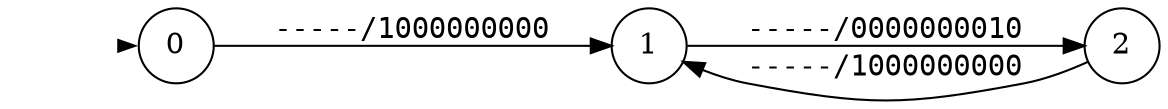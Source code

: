 digraph""{graph[rankdir=LR,ranksep=0.8,nodesep=0.2];node[shape=circle];edge[fontname=mono];init[shape=point,style=invis];0[label="0"];1[label="1"];2[label="2"];init->0[penwidth=0,tooltip="initialstate"];0->1[label="-----/1000000000\l",labeltooltip="&#8868;/a&#8743;&#172;waiting&#8743;&#172;g&#8743;&#172;e&#8743;&#172;c&#8743;&#172;b&#8743;&#172;isolation&#8743;&#172;charging&#8743;&#172;d&#8743;&#172;f&#10;"];1->2[label="-----/0000000010\l",labeltooltip="&#8868;/&#172;a&#8743;&#172;waiting&#8743;&#172;g&#8743;&#172;e&#8743;&#172;c&#8743;&#172;b&#8743;&#172;isolation&#8743;&#172;charging&#8743;d&#8743;&#172;f&#10;"];2->1[label="-----/1000000000\l",labeltooltip="&#8868;/a&#8743;&#172;waiting&#8743;&#172;g&#8743;&#172;e&#8743;&#172;c&#8743;&#172;b&#8743;&#172;isolation&#8743;&#172;charging&#8743;&#172;d&#8743;&#172;f&#10;"];}
